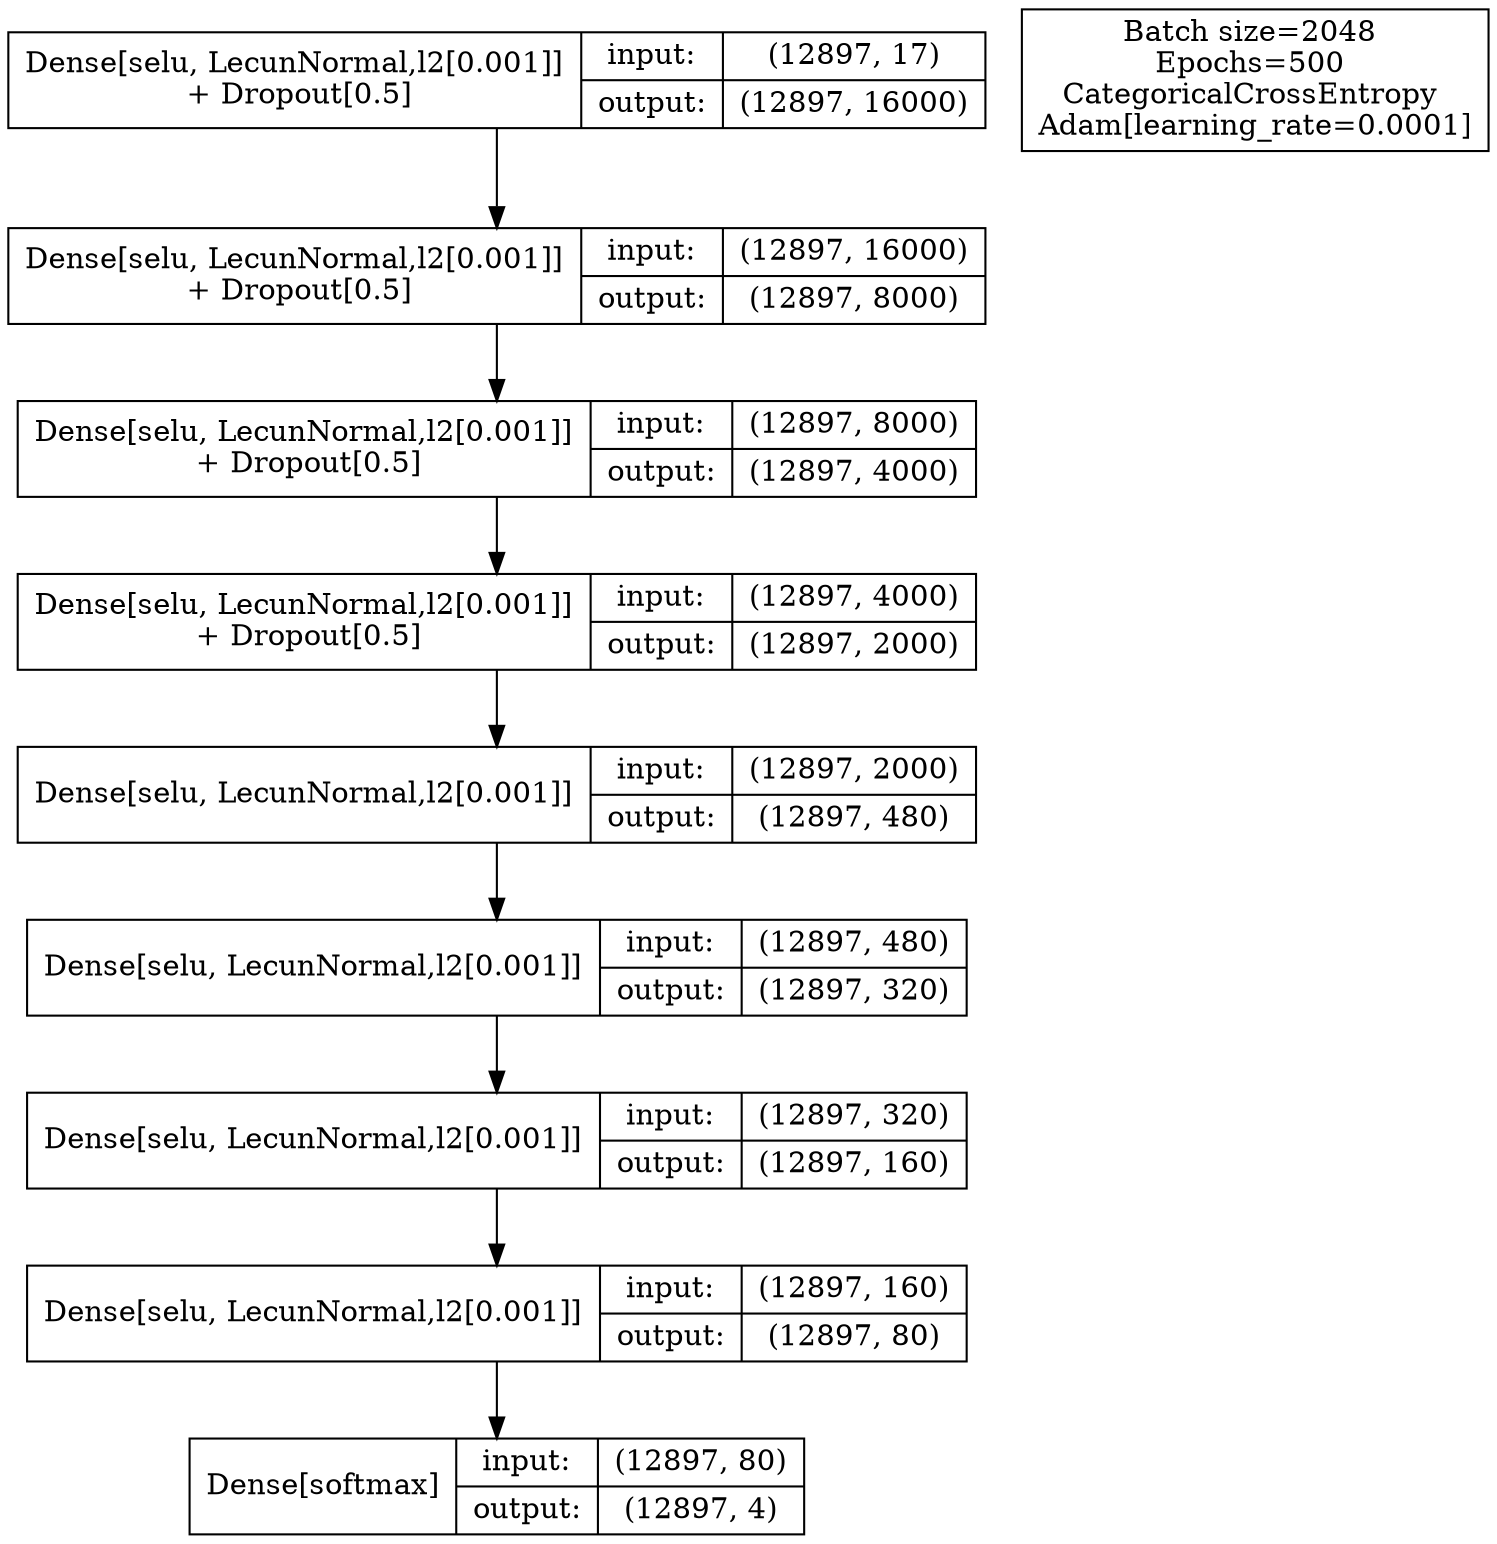 digraph bias3_6 {
    rankdir=TB;
    node [shape=record];

    capa1 [label="Dense[selu, LecunNormal,l2[0.001]]\n + Dropout[0.5]|{input:|output:}|{{(12897, 17)}|{(12897, 16000)}}"];

    capa2 [label="Dense[selu, LecunNormal,l2[0.001]]\n + Dropout[0.5]|{input:|output:}|{{(12897, 16000)}|{(12897, 8000)}}"];

    capa3 [label="Dense[selu, LecunNormal,l2[0.001]]\n + Dropout[0.5]|{input:|output:}|{{(12897, 8000)}|{(12897, 4000)}}"];
    
    capa4 [label="Dense[selu, LecunNormal,l2[0.001]]\n + Dropout[0.5]|{input:|output:}|{{(12897, 4000)}|{(12897, 2000)}}"];
    
    capa5 [label="Dense[selu, LecunNormal,l2[0.001]]|{input:|output:}|{{(12897, 2000)}|{(12897, 480)}}"];
    
    capa6 [label="Dense[selu, LecunNormal,l2[0.001]]|{input:|output:}|{{(12897, 480)}|{(12897, 320)}}"];
    
    capa7 [label="Dense[selu, LecunNormal,l2[0.001]]|{input:|output:}|{{(12897, 320)}|{(12897, 160)}}"];
    
    capa8 [label="Dense[selu, LecunNormal,l2[0.001]]|{input:|output:}|{{(12897, 160)}|{(12897, 80)}}"];
    
    capa9 [label="Dense[softmax]\n|{input:|output:}|{{(12897, 80)}|{(12897, 4)}}"];

    entrenamiento [
        label="Batch size=2048 \nEpochs=500 \nCategoricalCrossEntropy \nAdam[learning_rate=0.0001]"]

    capa1 -> capa2;
    capa2 -> capa3;
    capa3 -> capa4;
    capa4 -> capa5;
    capa5 -> capa6;
    capa6 -> capa7;
    capa7 -> capa8;
    capa8 -> capa9;
}